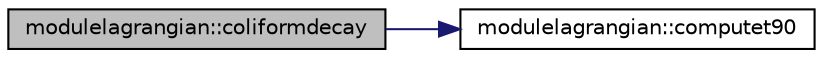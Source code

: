 digraph "modulelagrangian::coliformdecay"
{
 // LATEX_PDF_SIZE
  edge [fontname="Helvetica",fontsize="10",labelfontname="Helvetica",labelfontsize="10"];
  node [fontname="Helvetica",fontsize="10",shape=record];
  rankdir="LR";
  Node1 [label="modulelagrangian::coliformdecay",height=0.2,width=0.4,color="black", fillcolor="grey75", style="filled", fontcolor="black",tooltip=" "];
  Node1 -> Node2 [color="midnightblue",fontsize="10",style="solid",fontname="Helvetica"];
  Node2 [label="modulelagrangian::computet90",height=0.2,width=0.4,color="black", fillcolor="white", style="filled",URL="$namespacemodulelagrangian.html#ab2c379c41effe9b3eef3129449039ace",tooltip=" "];
}
